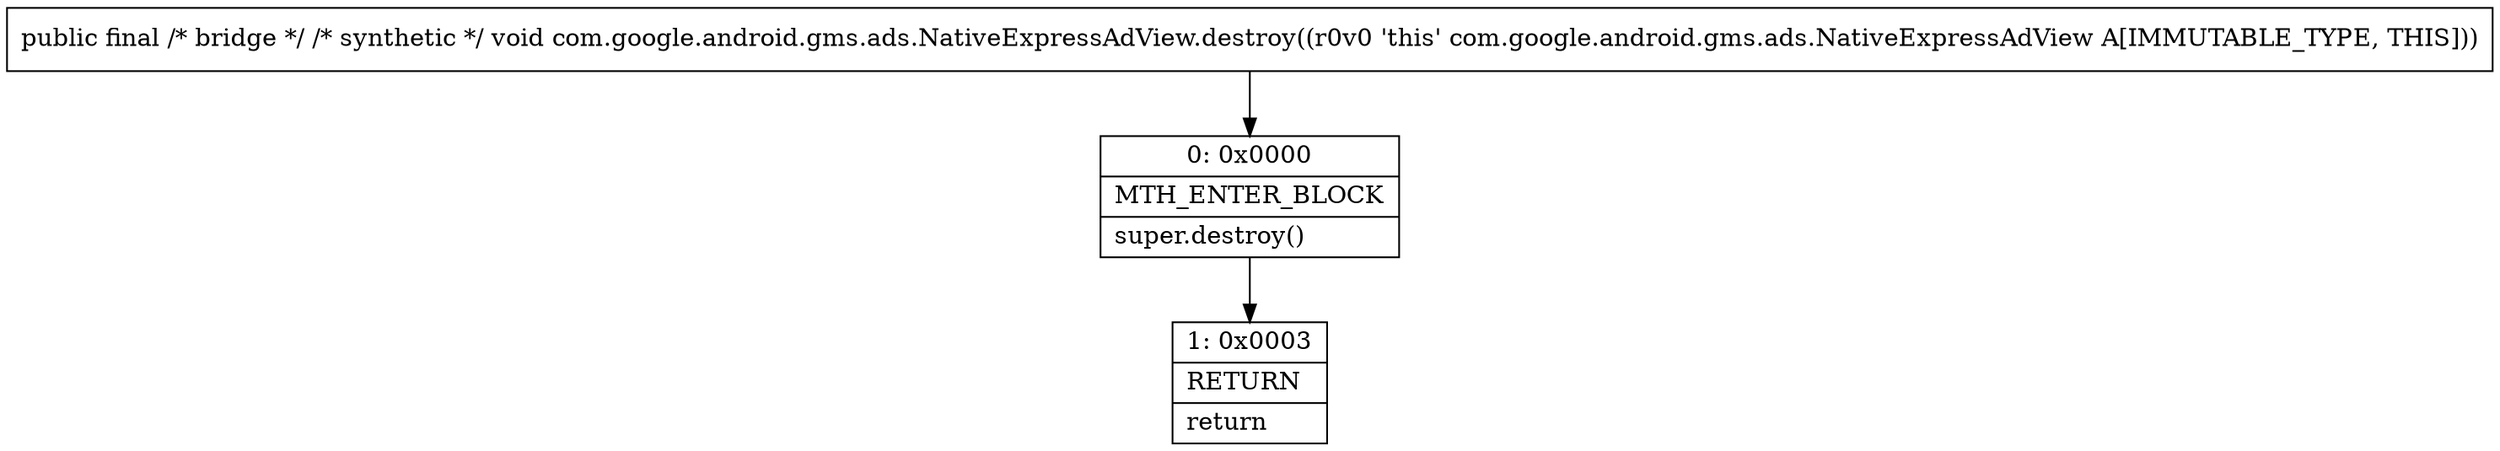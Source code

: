 digraph "CFG forcom.google.android.gms.ads.NativeExpressAdView.destroy()V" {
Node_0 [shape=record,label="{0\:\ 0x0000|MTH_ENTER_BLOCK\l|super.destroy()\l}"];
Node_1 [shape=record,label="{1\:\ 0x0003|RETURN\l|return\l}"];
MethodNode[shape=record,label="{public final \/* bridge *\/ \/* synthetic *\/ void com.google.android.gms.ads.NativeExpressAdView.destroy((r0v0 'this' com.google.android.gms.ads.NativeExpressAdView A[IMMUTABLE_TYPE, THIS])) }"];
MethodNode -> Node_0;
Node_0 -> Node_1;
}

